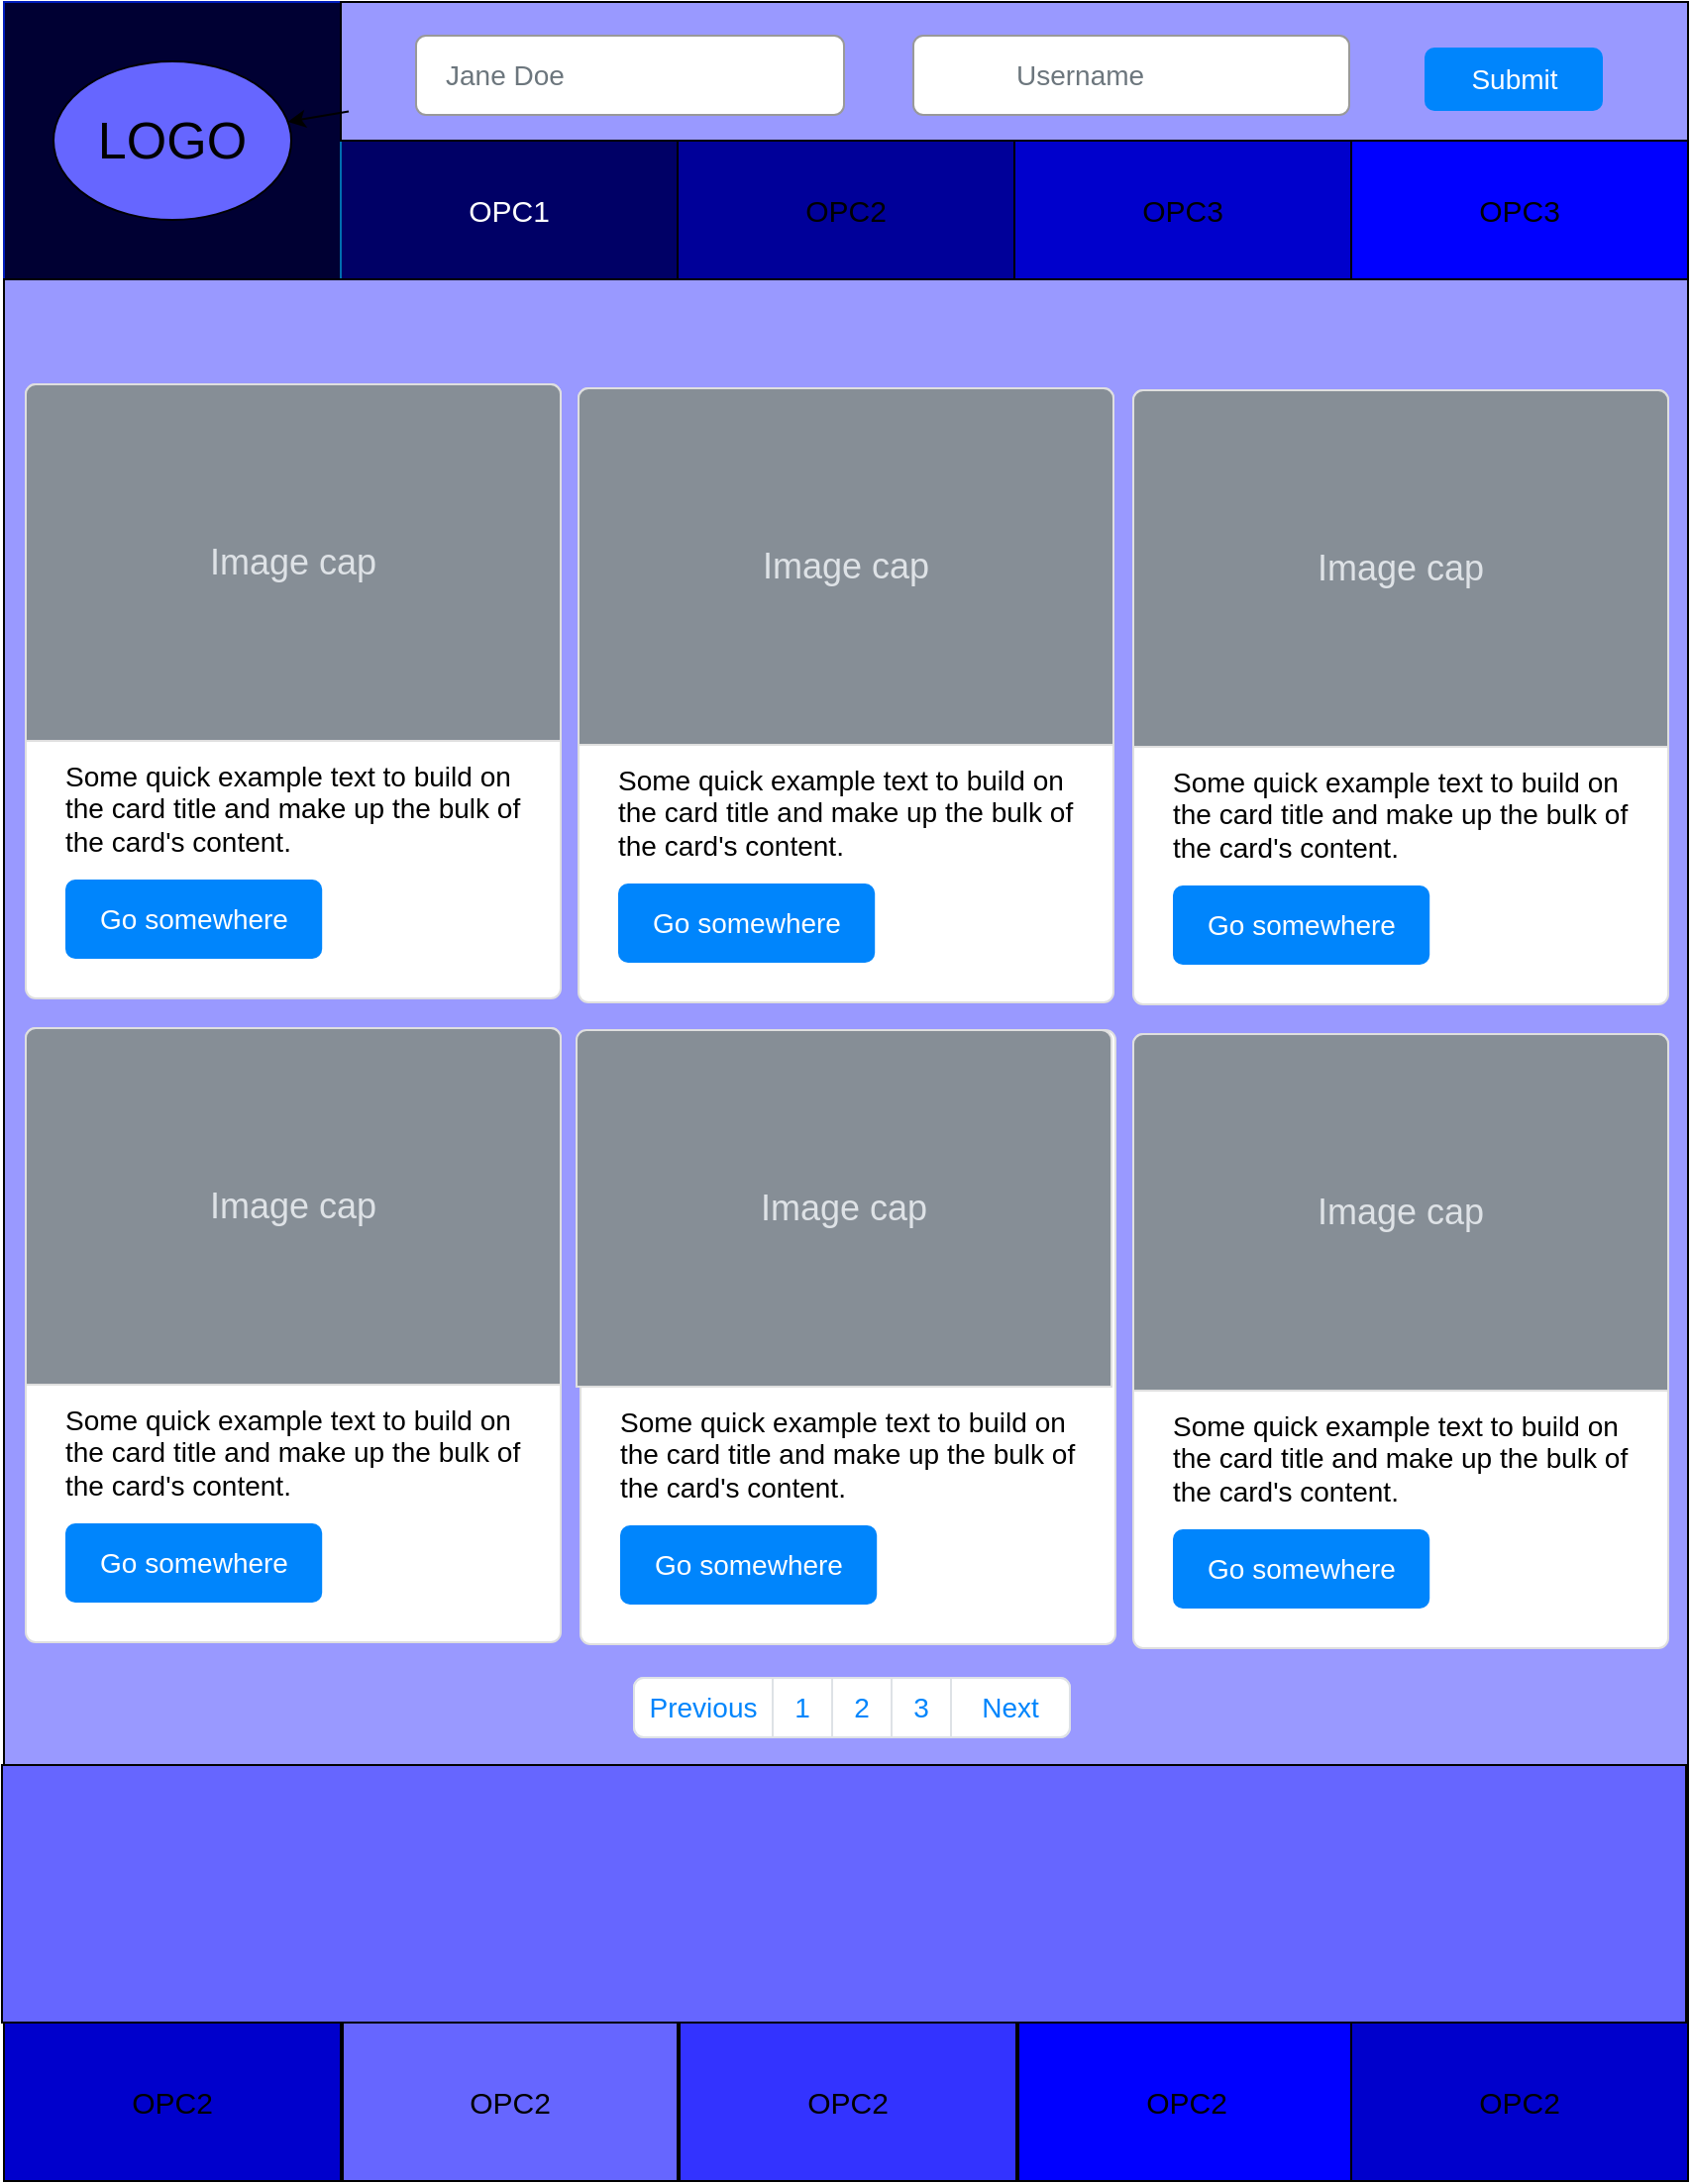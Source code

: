 <mxfile>
    <diagram id="rCXVtfarYAIZyLfnzVE2" name="Page-1">
        <mxGraphModel dx="1777" dy="1113" grid="1" gridSize="10" guides="1" tooltips="1" connect="1" arrows="1" fold="1" page="1" pageScale="1" pageWidth="850" pageHeight="1100" math="0" shadow="0">
            <root>
                <mxCell id="0"/>
                <mxCell id="1" parent="0"/>
                <mxCell id="3" value="" style="rounded=0;whiteSpace=wrap;html=1;" vertex="1" parent="1">
                    <mxGeometry width="850" height="140" as="geometry"/>
                </mxCell>
                <mxCell id="4" value="" style="rounded=0;whiteSpace=wrap;html=1;fillColor=#000033;fontColor=#ffffff;strokeColor=#001DBC;" vertex="1" parent="1">
                    <mxGeometry width="170" height="140" as="geometry"/>
                </mxCell>
                <mxCell id="5" value="&lt;font style=&quot;font-size: 15px;&quot;&gt;OPC1&lt;/font&gt;" style="rounded=0;whiteSpace=wrap;html=1;fillColor=#000066;fontColor=#ffffff;strokeColor=#006EAF;" vertex="1" parent="1">
                    <mxGeometry x="170" y="70" width="170" height="70" as="geometry"/>
                </mxCell>
                <mxCell id="6" value="&lt;font style=&quot;font-size: 15px;&quot;&gt;OPC2&lt;/font&gt;" style="rounded=0;whiteSpace=wrap;html=1;fillColor=#000099;" vertex="1" parent="1">
                    <mxGeometry x="340" y="70" width="170" height="70" as="geometry"/>
                </mxCell>
                <mxCell id="7" value="&lt;font style=&quot;font-size: 15px;&quot;&gt;OPC3&lt;/font&gt;" style="rounded=0;whiteSpace=wrap;html=1;fillColor=#0000CC;" vertex="1" parent="1">
                    <mxGeometry x="510" y="70" width="170" height="70" as="geometry"/>
                </mxCell>
                <mxCell id="10" value="&lt;font style=&quot;font-size: 15px;&quot;&gt;OPC3&lt;/font&gt;" style="rounded=0;whiteSpace=wrap;html=1;fillColor=#0000FF;" vertex="1" parent="1">
                    <mxGeometry x="680" y="70" width="170" height="70" as="geometry"/>
                </mxCell>
                <mxCell id="20" value="" style="rounded=0;whiteSpace=wrap;html=1;fontSize=26;fillColor=#9999FF;" vertex="1" parent="1">
                    <mxGeometry y="140" width="850" height="880" as="geometry"/>
                </mxCell>
                <mxCell id="13" value="" style="rounded=0;whiteSpace=wrap;html=1;fontSize=15;" vertex="1" parent="1">
                    <mxGeometry y="1020" width="850" height="80" as="geometry"/>
                </mxCell>
                <mxCell id="14" value="&lt;font style=&quot;font-size: 15px;&quot;&gt;OPC2&lt;/font&gt;" style="rounded=0;whiteSpace=wrap;html=1;fillColor=#0000CC;" vertex="1" parent="1">
                    <mxGeometry y="1020" width="170" height="80" as="geometry"/>
                </mxCell>
                <mxCell id="15" value="&lt;font style=&quot;font-size: 15px;&quot;&gt;OPC2&lt;/font&gt;" style="rounded=0;whiteSpace=wrap;html=1;fillColor=#6666FF;" vertex="1" parent="1">
                    <mxGeometry x="171" y="1020" width="169" height="80" as="geometry"/>
                </mxCell>
                <mxCell id="16" value="&lt;font style=&quot;font-size: 15px;&quot;&gt;OPC2&lt;/font&gt;" style="rounded=0;whiteSpace=wrap;html=1;fillColor=#3333FF;" vertex="1" parent="1">
                    <mxGeometry x="341" y="1020" width="170" height="80" as="geometry"/>
                </mxCell>
                <mxCell id="17" value="&lt;font style=&quot;font-size: 15px;&quot;&gt;OPC2&lt;/font&gt;" style="rounded=0;whiteSpace=wrap;html=1;fillColor=#0000FF;" vertex="1" parent="1">
                    <mxGeometry x="512" y="1020" width="170" height="80" as="geometry"/>
                </mxCell>
                <mxCell id="18" value="&lt;font style=&quot;font-size: 15px;&quot;&gt;OPC2&lt;/font&gt;" style="rounded=0;whiteSpace=wrap;html=1;fillColor=#0000CC;" vertex="1" parent="1">
                    <mxGeometry x="680" y="1020" width="170" height="80" as="geometry"/>
                </mxCell>
                <mxCell id="19" value="&lt;font style=&quot;font-size: 26px;&quot;&gt;LOGO&lt;/font&gt;" style="ellipse;whiteSpace=wrap;html=1;fontSize=15;fillColor=#6666FF;" vertex="1" parent="1">
                    <mxGeometry x="25" y="30" width="120" height="80" as="geometry"/>
                </mxCell>
                <mxCell id="28" value="&lt;b&gt;&lt;font style=&quot;font-size: 20px&quot;&gt;Card title&lt;/font&gt;&lt;/b&gt;&lt;br style=&quot;font-size: 14px&quot;&gt;&lt;br style=&quot;font-size: 14px&quot;&gt;Some quick example text to build on the card title and make up the bulk of the card's content." style="html=1;shadow=0;dashed=0;shape=mxgraph.bootstrap.rrect;rSize=5;strokeColor=#DFDFDF;html=1;whiteSpace=wrap;fillColor=#ffffff;fontColor=#000000;verticalAlign=bottom;align=left;spacing=20;spacingBottom=50;fontSize=14;" vertex="1" parent="1">
                    <mxGeometry x="11" y="193" width="270" height="310" as="geometry"/>
                </mxCell>
                <mxCell id="29" value="Image cap" style="html=1;shadow=0;dashed=0;shape=mxgraph.bootstrap.topButton;rSize=5;perimeter=none;whiteSpace=wrap;fillColor=#868E96;strokeColor=#DFDFDF;fontColor=#DEE2E6;resizeWidth=1;fontSize=18;" vertex="1" parent="28">
                    <mxGeometry width="270" height="180" relative="1" as="geometry"/>
                </mxCell>
                <mxCell id="30" value="Go somewhere" style="html=1;shadow=0;dashed=0;shape=mxgraph.bootstrap.rrect;rSize=5;perimeter=none;whiteSpace=wrap;fillColor=#0085FC;strokeColor=none;fontColor=#ffffff;resizeWidth=1;fontSize=14;" vertex="1" parent="28">
                    <mxGeometry y="1" width="129.6" height="40" relative="1" as="geometry">
                        <mxPoint x="20" y="-60" as="offset"/>
                    </mxGeometry>
                </mxCell>
                <mxCell id="31" value="&lt;b&gt;&lt;font style=&quot;font-size: 20px&quot;&gt;Card title&lt;/font&gt;&lt;/b&gt;&lt;br style=&quot;font-size: 14px&quot;&gt;&lt;br style=&quot;font-size: 14px&quot;&gt;Some quick example text to build on the card title and make up the bulk of the card's content." style="html=1;shadow=0;dashed=0;shape=mxgraph.bootstrap.rrect;rSize=5;strokeColor=#DFDFDF;html=1;whiteSpace=wrap;fillColor=#ffffff;fontColor=#000000;verticalAlign=bottom;align=left;spacing=20;spacingBottom=50;fontSize=14;" vertex="1" parent="1">
                    <mxGeometry x="290" y="195" width="270" height="310" as="geometry"/>
                </mxCell>
                <mxCell id="32" value="Image cap" style="html=1;shadow=0;dashed=0;shape=mxgraph.bootstrap.topButton;rSize=5;perimeter=none;whiteSpace=wrap;fillColor=#868E96;strokeColor=#DFDFDF;fontColor=#DEE2E6;resizeWidth=1;fontSize=18;" vertex="1" parent="31">
                    <mxGeometry width="270" height="180" relative="1" as="geometry"/>
                </mxCell>
                <mxCell id="33" value="Go somewhere" style="html=1;shadow=0;dashed=0;shape=mxgraph.bootstrap.rrect;rSize=5;perimeter=none;whiteSpace=wrap;fillColor=#0085FC;strokeColor=none;fontColor=#ffffff;resizeWidth=1;fontSize=14;" vertex="1" parent="31">
                    <mxGeometry y="1" width="129.6" height="40" relative="1" as="geometry">
                        <mxPoint x="20" y="-60" as="offset"/>
                    </mxGeometry>
                </mxCell>
                <mxCell id="34" value="&lt;b&gt;&lt;font style=&quot;font-size: 20px&quot;&gt;Card title&lt;/font&gt;&lt;/b&gt;&lt;br style=&quot;font-size: 14px&quot;&gt;&lt;br style=&quot;font-size: 14px&quot;&gt;Some quick example text to build on the card title and make up the bulk of the card's content." style="html=1;shadow=0;dashed=0;shape=mxgraph.bootstrap.rrect;rSize=5;strokeColor=#DFDFDF;html=1;whiteSpace=wrap;fillColor=#ffffff;fontColor=#000000;verticalAlign=bottom;align=left;spacing=20;spacingBottom=50;fontSize=14;" vertex="1" parent="1">
                    <mxGeometry x="570" y="196" width="270" height="310" as="geometry"/>
                </mxCell>
                <mxCell id="35" value="Image cap" style="html=1;shadow=0;dashed=0;shape=mxgraph.bootstrap.topButton;rSize=5;perimeter=none;whiteSpace=wrap;fillColor=#868E96;strokeColor=#DFDFDF;fontColor=#DEE2E6;resizeWidth=1;fontSize=18;" vertex="1" parent="34">
                    <mxGeometry width="270" height="180" relative="1" as="geometry"/>
                </mxCell>
                <mxCell id="36" value="Go somewhere" style="html=1;shadow=0;dashed=0;shape=mxgraph.bootstrap.rrect;rSize=5;perimeter=none;whiteSpace=wrap;fillColor=#0085FC;strokeColor=none;fontColor=#ffffff;resizeWidth=1;fontSize=14;" vertex="1" parent="34">
                    <mxGeometry y="1" width="129.6" height="40" relative="1" as="geometry">
                        <mxPoint x="20" y="-60" as="offset"/>
                    </mxGeometry>
                </mxCell>
                <mxCell id="42" value="" style="rounded=0;whiteSpace=wrap;html=1;fontSize=26;fillColor=#9999FF;" vertex="1" parent="1">
                    <mxGeometry x="170" width="680" height="70" as="geometry"/>
                </mxCell>
                <mxCell id="51" value="" style="html=1;shadow=0;dashed=0;shape=mxgraph.bootstrap.rrect;rSize=5;strokeColor=#DEE2E6;html=1;whiteSpace=wrap;fillColor=#ffffff;fontColor=#0085FC;fontSize=14;" vertex="1" parent="1">
                    <mxGeometry x="318" y="846" width="220" height="30" as="geometry"/>
                </mxCell>
                <mxCell id="52" value="Previous" style="strokeColor=inherit;fillColor=inherit;gradientColor=inherit;fontColor=inherit;html=1;shadow=0;dashed=0;shape=mxgraph.bootstrap.leftButton;rSize=5;perimeter=none;whiteSpace=wrap;resizeHeight=1;fontSize=14;" vertex="1" parent="51">
                    <mxGeometry width="70" height="30" relative="1" as="geometry"/>
                </mxCell>
                <mxCell id="53" value="1" style="strokeColor=inherit;fillColor=inherit;gradientColor=inherit;fontColor=inherit;html=1;shadow=0;dashed=0;perimeter=none;whiteSpace=wrap;resizeHeight=1;fontSize=14;" vertex="1" parent="51">
                    <mxGeometry width="30" height="30" relative="1" as="geometry">
                        <mxPoint x="70" as="offset"/>
                    </mxGeometry>
                </mxCell>
                <mxCell id="54" value="2" style="strokeColor=inherit;fillColor=inherit;gradientColor=inherit;fontColor=inherit;html=1;shadow=0;dashed=0;perimeter=none;whiteSpace=wrap;resizeHeight=1;fontSize=14;" vertex="1" parent="51">
                    <mxGeometry width="30" height="30" relative="1" as="geometry">
                        <mxPoint x="100" as="offset"/>
                    </mxGeometry>
                </mxCell>
                <mxCell id="55" value="3" style="strokeColor=inherit;fillColor=inherit;gradientColor=inherit;fontColor=inherit;html=1;shadow=0;dashed=0;perimeter=none;whiteSpace=wrap;resizeHeight=1;fontSize=14;" vertex="1" parent="51">
                    <mxGeometry width="30" height="30" relative="1" as="geometry">
                        <mxPoint x="130" as="offset"/>
                    </mxGeometry>
                </mxCell>
                <mxCell id="56" value="Next" style="strokeColor=inherit;fillColor=inherit;gradientColor=inherit;fontColor=inherit;html=1;shadow=0;dashed=0;shape=mxgraph.bootstrap.rightButton;rSize=5;perimeter=none;whiteSpace=wrap;resizeHeight=1;fontSize=14;" vertex="1" parent="51">
                    <mxGeometry x="1" width="60" height="30" relative="1" as="geometry">
                        <mxPoint x="-60" as="offset"/>
                    </mxGeometry>
                </mxCell>
                <mxCell id="107" value="" style="edgeStyle=none;html=1;fontSize=26;" edge="1" parent="1" target="19">
                    <mxGeometry relative="1" as="geometry">
                        <mxPoint x="174.0" y="55.251" as="sourcePoint"/>
                    </mxGeometry>
                </mxCell>
                <mxCell id="69" value="&lt;b&gt;&lt;font style=&quot;font-size: 20px&quot;&gt;Card title&lt;/font&gt;&lt;/b&gt;&lt;br style=&quot;font-size: 14px&quot;&gt;&lt;br style=&quot;font-size: 14px&quot;&gt;Some quick example text to build on the card title and make up the bulk of the card's content." style="html=1;shadow=0;dashed=0;shape=mxgraph.bootstrap.rrect;rSize=5;strokeColor=#DFDFDF;html=1;whiteSpace=wrap;fillColor=#ffffff;fontColor=#000000;verticalAlign=bottom;align=left;spacing=20;spacingBottom=50;fontSize=14;" vertex="1" parent="1">
                    <mxGeometry x="11" y="518" width="270" height="310" as="geometry"/>
                </mxCell>
                <mxCell id="70" value="Image cap" style="html=1;shadow=0;dashed=0;shape=mxgraph.bootstrap.topButton;rSize=5;perimeter=none;whiteSpace=wrap;fillColor=#868E96;strokeColor=#DFDFDF;fontColor=#DEE2E6;resizeWidth=1;fontSize=18;" vertex="1" parent="69">
                    <mxGeometry width="270" height="180" relative="1" as="geometry"/>
                </mxCell>
                <mxCell id="71" value="Go somewhere" style="html=1;shadow=0;dashed=0;shape=mxgraph.bootstrap.rrect;rSize=5;perimeter=none;whiteSpace=wrap;fillColor=#0085FC;strokeColor=none;fontColor=#ffffff;resizeWidth=1;fontSize=14;" vertex="1" parent="69">
                    <mxGeometry y="1" width="129.6" height="40" relative="1" as="geometry">
                        <mxPoint x="20" y="-60" as="offset"/>
                    </mxGeometry>
                </mxCell>
                <mxCell id="72" value="&lt;b&gt;&lt;font style=&quot;font-size: 20px&quot;&gt;Card title&lt;/font&gt;&lt;/b&gt;&lt;br style=&quot;font-size: 14px&quot;&gt;&lt;br style=&quot;font-size: 14px&quot;&gt;Some quick example text to build on the card title and make up the bulk of the card's content." style="html=1;shadow=0;dashed=0;shape=mxgraph.bootstrap.rrect;rSize=5;strokeColor=#DFDFDF;html=1;whiteSpace=wrap;fillColor=#ffffff;fontColor=#000000;verticalAlign=bottom;align=left;spacing=20;spacingBottom=50;fontSize=14;" vertex="1" parent="1">
                    <mxGeometry x="291" y="519" width="270" height="310" as="geometry"/>
                </mxCell>
                <mxCell id="73" value="Image cap" style="html=1;shadow=0;dashed=0;shape=mxgraph.bootstrap.topButton;rSize=5;perimeter=none;whiteSpace=wrap;fillColor=#868E96;strokeColor=#DFDFDF;fontColor=#DEE2E6;resizeWidth=1;fontSize=18;" vertex="1" parent="72">
                    <mxGeometry width="270" height="180" relative="1" as="geometry">
                        <mxPoint x="-2" as="offset"/>
                    </mxGeometry>
                </mxCell>
                <mxCell id="74" value="Go somewhere" style="html=1;shadow=0;dashed=0;shape=mxgraph.bootstrap.rrect;rSize=5;perimeter=none;whiteSpace=wrap;fillColor=#0085FC;strokeColor=none;fontColor=#ffffff;resizeWidth=1;fontSize=14;" vertex="1" parent="72">
                    <mxGeometry y="1" width="129.6" height="40" relative="1" as="geometry">
                        <mxPoint x="20" y="-60" as="offset"/>
                    </mxGeometry>
                </mxCell>
                <mxCell id="75" value="&lt;b&gt;&lt;font style=&quot;font-size: 20px&quot;&gt;Card title&lt;/font&gt;&lt;/b&gt;&lt;br style=&quot;font-size: 14px&quot;&gt;&lt;br style=&quot;font-size: 14px&quot;&gt;Some quick example text to build on the card title and make up the bulk of the card's content." style="html=1;shadow=0;dashed=0;shape=mxgraph.bootstrap.rrect;rSize=5;strokeColor=#DFDFDF;html=1;whiteSpace=wrap;fillColor=#ffffff;fontColor=#000000;verticalAlign=bottom;align=left;spacing=20;spacingBottom=50;fontSize=14;" vertex="1" parent="1">
                    <mxGeometry x="570" y="521" width="270" height="310" as="geometry"/>
                </mxCell>
                <mxCell id="76" value="Image cap" style="html=1;shadow=0;dashed=0;shape=mxgraph.bootstrap.topButton;rSize=5;perimeter=none;whiteSpace=wrap;fillColor=#868E96;strokeColor=#DFDFDF;fontColor=#DEE2E6;resizeWidth=1;fontSize=18;" vertex="1" parent="75">
                    <mxGeometry width="270" height="180" relative="1" as="geometry"/>
                </mxCell>
                <mxCell id="77" value="Go somewhere" style="html=1;shadow=0;dashed=0;shape=mxgraph.bootstrap.rrect;rSize=5;perimeter=none;whiteSpace=wrap;fillColor=#0085FC;strokeColor=none;fontColor=#ffffff;resizeWidth=1;fontSize=14;" vertex="1" parent="75">
                    <mxGeometry y="1" width="129.6" height="40" relative="1" as="geometry">
                        <mxPoint x="20" y="-60" as="offset"/>
                    </mxGeometry>
                </mxCell>
                <mxCell id="79" value="" style="rounded=0;whiteSpace=wrap;html=1;fontSize=26;fillColor=#6666FF;" vertex="1" parent="1">
                    <mxGeometry x="-1" y="890" width="850" height="130" as="geometry"/>
                </mxCell>
                <mxCell id="99" value="Jane Doe" style="html=1;shadow=0;dashed=0;shape=mxgraph.bootstrap.rrect;rSize=5;fillColor=#ffffff;strokeColor=#999999;align=left;spacing=15;fontSize=14;fontColor=#6C767D;" vertex="1" parent="1">
                    <mxGeometry x="208" y="17" width="216" height="40" as="geometry"/>
                </mxCell>
                <mxCell id="100" value="Username" style="html=1;shadow=0;dashed=0;shape=mxgraph.bootstrap.rrect;rSize=5;fillColor=#ffffff;strokeColor=#999999;align=left;spacingLeft=50;fontSize=14;fontColor=#6C767D;" vertex="1" parent="1">
                    <mxGeometry x="459" y="17" width="220" height="40" as="geometry"/>
                </mxCell>
                <mxCell id="103" value="Submit" style="html=1;shadow=0;dashed=0;shape=mxgraph.bootstrap.rrect;rSize=5;fillColor=#0085FC;strokeColor=none;align=center;spacing=15;fontSize=14;fontColor=#ffffff;" vertex="1" parent="1">
                    <mxGeometry x="717" y="23" width="90" height="32" as="geometry"/>
                </mxCell>
            </root>
        </mxGraphModel>
    </diagram>
</mxfile>